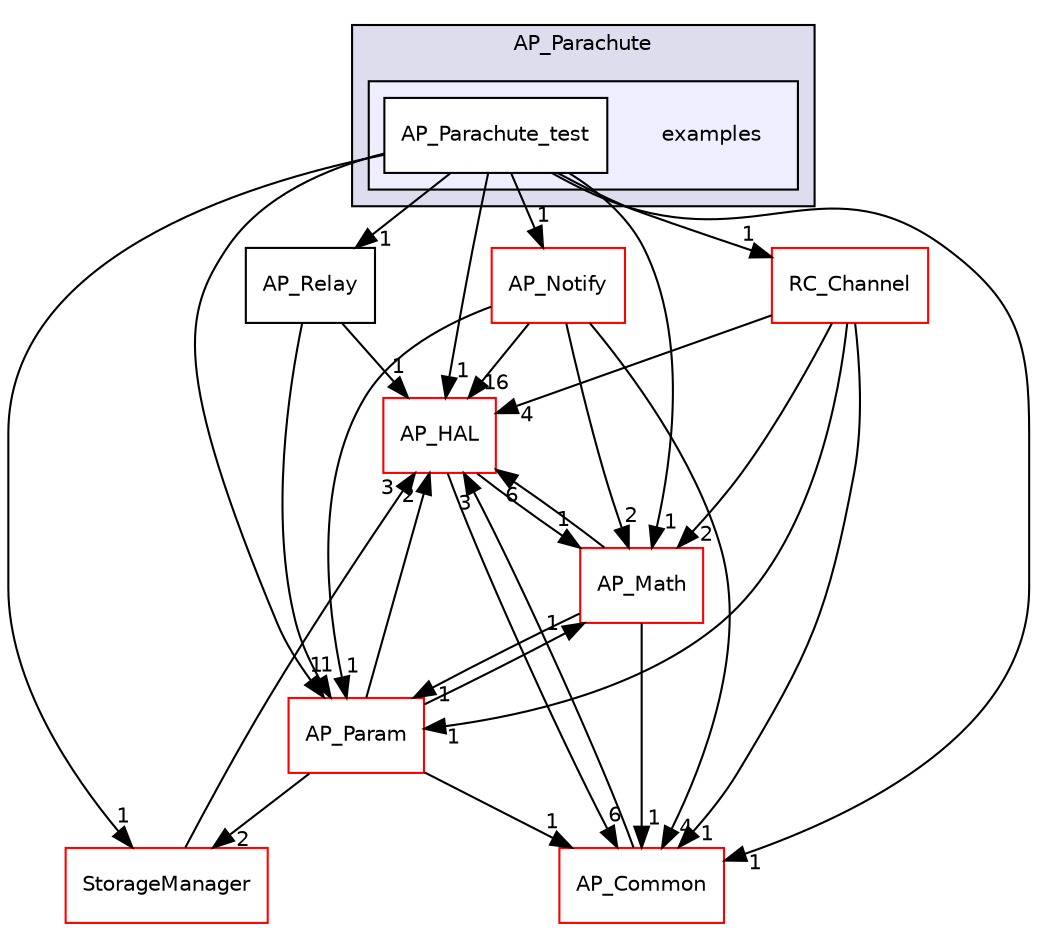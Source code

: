 digraph "libraries/AP_Parachute/examples" {
  compound=true
  node [ fontsize="10", fontname="Helvetica"];
  edge [ labelfontsize="10", labelfontname="Helvetica"];
  subgraph clusterdir_a3bea2510cd976ae36c6d156199cc578 {
    graph [ bgcolor="#ddddee", pencolor="black", label="AP_Parachute" fontname="Helvetica", fontsize="10", URL="dir_a3bea2510cd976ae36c6d156199cc578.html"]
  subgraph clusterdir_f42a0dac728cb209e41bb8b6575880e7 {
    graph [ bgcolor="#eeeeff", pencolor="black", label="" URL="dir_f42a0dac728cb209e41bb8b6575880e7.html"];
    dir_f42a0dac728cb209e41bb8b6575880e7 [shape=plaintext label="examples"];
    dir_ed250358722b9c252f49847df0d0e785 [shape=box label="AP_Parachute_test" color="black" fillcolor="white" style="filled" URL="dir_ed250358722b9c252f49847df0d0e785.html"];
  }
  }
  dir_9517a59ccb1d85d9df7fc09e86ba5740 [shape=box label="RC_Channel" fillcolor="white" style="filled" color="red" URL="dir_9517a59ccb1d85d9df7fc09e86ba5740.html"];
  dir_e79ddc13cd2b4faf04987f849586d280 [shape=box label="AP_Notify" fillcolor="white" style="filled" color="red" URL="dir_e79ddc13cd2b4faf04987f849586d280.html"];
  dir_1cbc10423b2512b31103883361e0123b [shape=box label="AP_HAL" fillcolor="white" style="filled" color="red" URL="dir_1cbc10423b2512b31103883361e0123b.html"];
  dir_200d929b8d5577e7f19dc05ce443c612 [shape=box label="AP_Param" fillcolor="white" style="filled" color="red" URL="dir_200d929b8d5577e7f19dc05ce443c612.html"];
  dir_4a7570780595b51b2e72a69353927583 [shape=box label="AP_Relay" URL="dir_4a7570780595b51b2e72a69353927583.html"];
  dir_943e52f8581fabc839a1d5cc5644b223 [shape=box label="StorageManager" fillcolor="white" style="filled" color="red" URL="dir_943e52f8581fabc839a1d5cc5644b223.html"];
  dir_93fb9127672489656ce87df72f6e986d [shape=box label="AP_Math" fillcolor="white" style="filled" color="red" URL="dir_93fb9127672489656ce87df72f6e986d.html"];
  dir_df3f4256615fd4197927a84a019a8bd8 [shape=box label="AP_Common" fillcolor="white" style="filled" color="red" URL="dir_df3f4256615fd4197927a84a019a8bd8.html"];
  dir_9517a59ccb1d85d9df7fc09e86ba5740->dir_1cbc10423b2512b31103883361e0123b [headlabel="4", labeldistance=1.5 headhref="dir_000173_000046.html"];
  dir_9517a59ccb1d85d9df7fc09e86ba5740->dir_200d929b8d5577e7f19dc05ce443c612 [headlabel="1", labeldistance=1.5 headhref="dir_000173_000127.html"];
  dir_9517a59ccb1d85d9df7fc09e86ba5740->dir_93fb9127672489656ce87df72f6e986d [headlabel="2", labeldistance=1.5 headhref="dir_000173_000095.html"];
  dir_9517a59ccb1d85d9df7fc09e86ba5740->dir_df3f4256615fd4197927a84a019a8bd8 [headlabel="1", labeldistance=1.5 headhref="dir_000173_000030.html"];
  dir_e79ddc13cd2b4faf04987f849586d280->dir_1cbc10423b2512b31103883361e0123b [headlabel="16", labeldistance=1.5 headhref="dir_000117_000046.html"];
  dir_e79ddc13cd2b4faf04987f849586d280->dir_200d929b8d5577e7f19dc05ce443c612 [headlabel="1", labeldistance=1.5 headhref="dir_000117_000127.html"];
  dir_e79ddc13cd2b4faf04987f849586d280->dir_93fb9127672489656ce87df72f6e986d [headlabel="2", labeldistance=1.5 headhref="dir_000117_000095.html"];
  dir_e79ddc13cd2b4faf04987f849586d280->dir_df3f4256615fd4197927a84a019a8bd8 [headlabel="4", labeldistance=1.5 headhref="dir_000117_000030.html"];
  dir_1cbc10423b2512b31103883361e0123b->dir_93fb9127672489656ce87df72f6e986d [headlabel="1", labeldistance=1.5 headhref="dir_000046_000095.html"];
  dir_1cbc10423b2512b31103883361e0123b->dir_df3f4256615fd4197927a84a019a8bd8 [headlabel="6", labeldistance=1.5 headhref="dir_000046_000030.html"];
  dir_200d929b8d5577e7f19dc05ce443c612->dir_1cbc10423b2512b31103883361e0123b [headlabel="2", labeldistance=1.5 headhref="dir_000127_000046.html"];
  dir_200d929b8d5577e7f19dc05ce443c612->dir_943e52f8581fabc839a1d5cc5644b223 [headlabel="2", labeldistance=1.5 headhref="dir_000127_000177.html"];
  dir_200d929b8d5577e7f19dc05ce443c612->dir_93fb9127672489656ce87df72f6e986d [headlabel="1", labeldistance=1.5 headhref="dir_000127_000095.html"];
  dir_200d929b8d5577e7f19dc05ce443c612->dir_df3f4256615fd4197927a84a019a8bd8 [headlabel="1", labeldistance=1.5 headhref="dir_000127_000030.html"];
  dir_ed250358722b9c252f49847df0d0e785->dir_9517a59ccb1d85d9df7fc09e86ba5740 [headlabel="1", labeldistance=1.5 headhref="dir_000126_000173.html"];
  dir_ed250358722b9c252f49847df0d0e785->dir_e79ddc13cd2b4faf04987f849586d280 [headlabel="1", labeldistance=1.5 headhref="dir_000126_000117.html"];
  dir_ed250358722b9c252f49847df0d0e785->dir_1cbc10423b2512b31103883361e0123b [headlabel="1", labeldistance=1.5 headhref="dir_000126_000046.html"];
  dir_ed250358722b9c252f49847df0d0e785->dir_200d929b8d5577e7f19dc05ce443c612 [headlabel="1", labeldistance=1.5 headhref="dir_000126_000127.html"];
  dir_ed250358722b9c252f49847df0d0e785->dir_4a7570780595b51b2e72a69353927583 [headlabel="1", labeldistance=1.5 headhref="dir_000126_000137.html"];
  dir_ed250358722b9c252f49847df0d0e785->dir_943e52f8581fabc839a1d5cc5644b223 [headlabel="1", labeldistance=1.5 headhref="dir_000126_000177.html"];
  dir_ed250358722b9c252f49847df0d0e785->dir_93fb9127672489656ce87df72f6e986d [headlabel="1", labeldistance=1.5 headhref="dir_000126_000095.html"];
  dir_ed250358722b9c252f49847df0d0e785->dir_df3f4256615fd4197927a84a019a8bd8 [headlabel="1", labeldistance=1.5 headhref="dir_000126_000030.html"];
  dir_4a7570780595b51b2e72a69353927583->dir_1cbc10423b2512b31103883361e0123b [headlabel="1", labeldistance=1.5 headhref="dir_000137_000046.html"];
  dir_4a7570780595b51b2e72a69353927583->dir_200d929b8d5577e7f19dc05ce443c612 [headlabel="1", labeldistance=1.5 headhref="dir_000137_000127.html"];
  dir_943e52f8581fabc839a1d5cc5644b223->dir_1cbc10423b2512b31103883361e0123b [headlabel="3", labeldistance=1.5 headhref="dir_000177_000046.html"];
  dir_93fb9127672489656ce87df72f6e986d->dir_1cbc10423b2512b31103883361e0123b [headlabel="6", labeldistance=1.5 headhref="dir_000095_000046.html"];
  dir_93fb9127672489656ce87df72f6e986d->dir_200d929b8d5577e7f19dc05ce443c612 [headlabel="1", labeldistance=1.5 headhref="dir_000095_000127.html"];
  dir_93fb9127672489656ce87df72f6e986d->dir_df3f4256615fd4197927a84a019a8bd8 [headlabel="1", labeldistance=1.5 headhref="dir_000095_000030.html"];
  dir_df3f4256615fd4197927a84a019a8bd8->dir_1cbc10423b2512b31103883361e0123b [headlabel="3", labeldistance=1.5 headhref="dir_000030_000046.html"];
}
